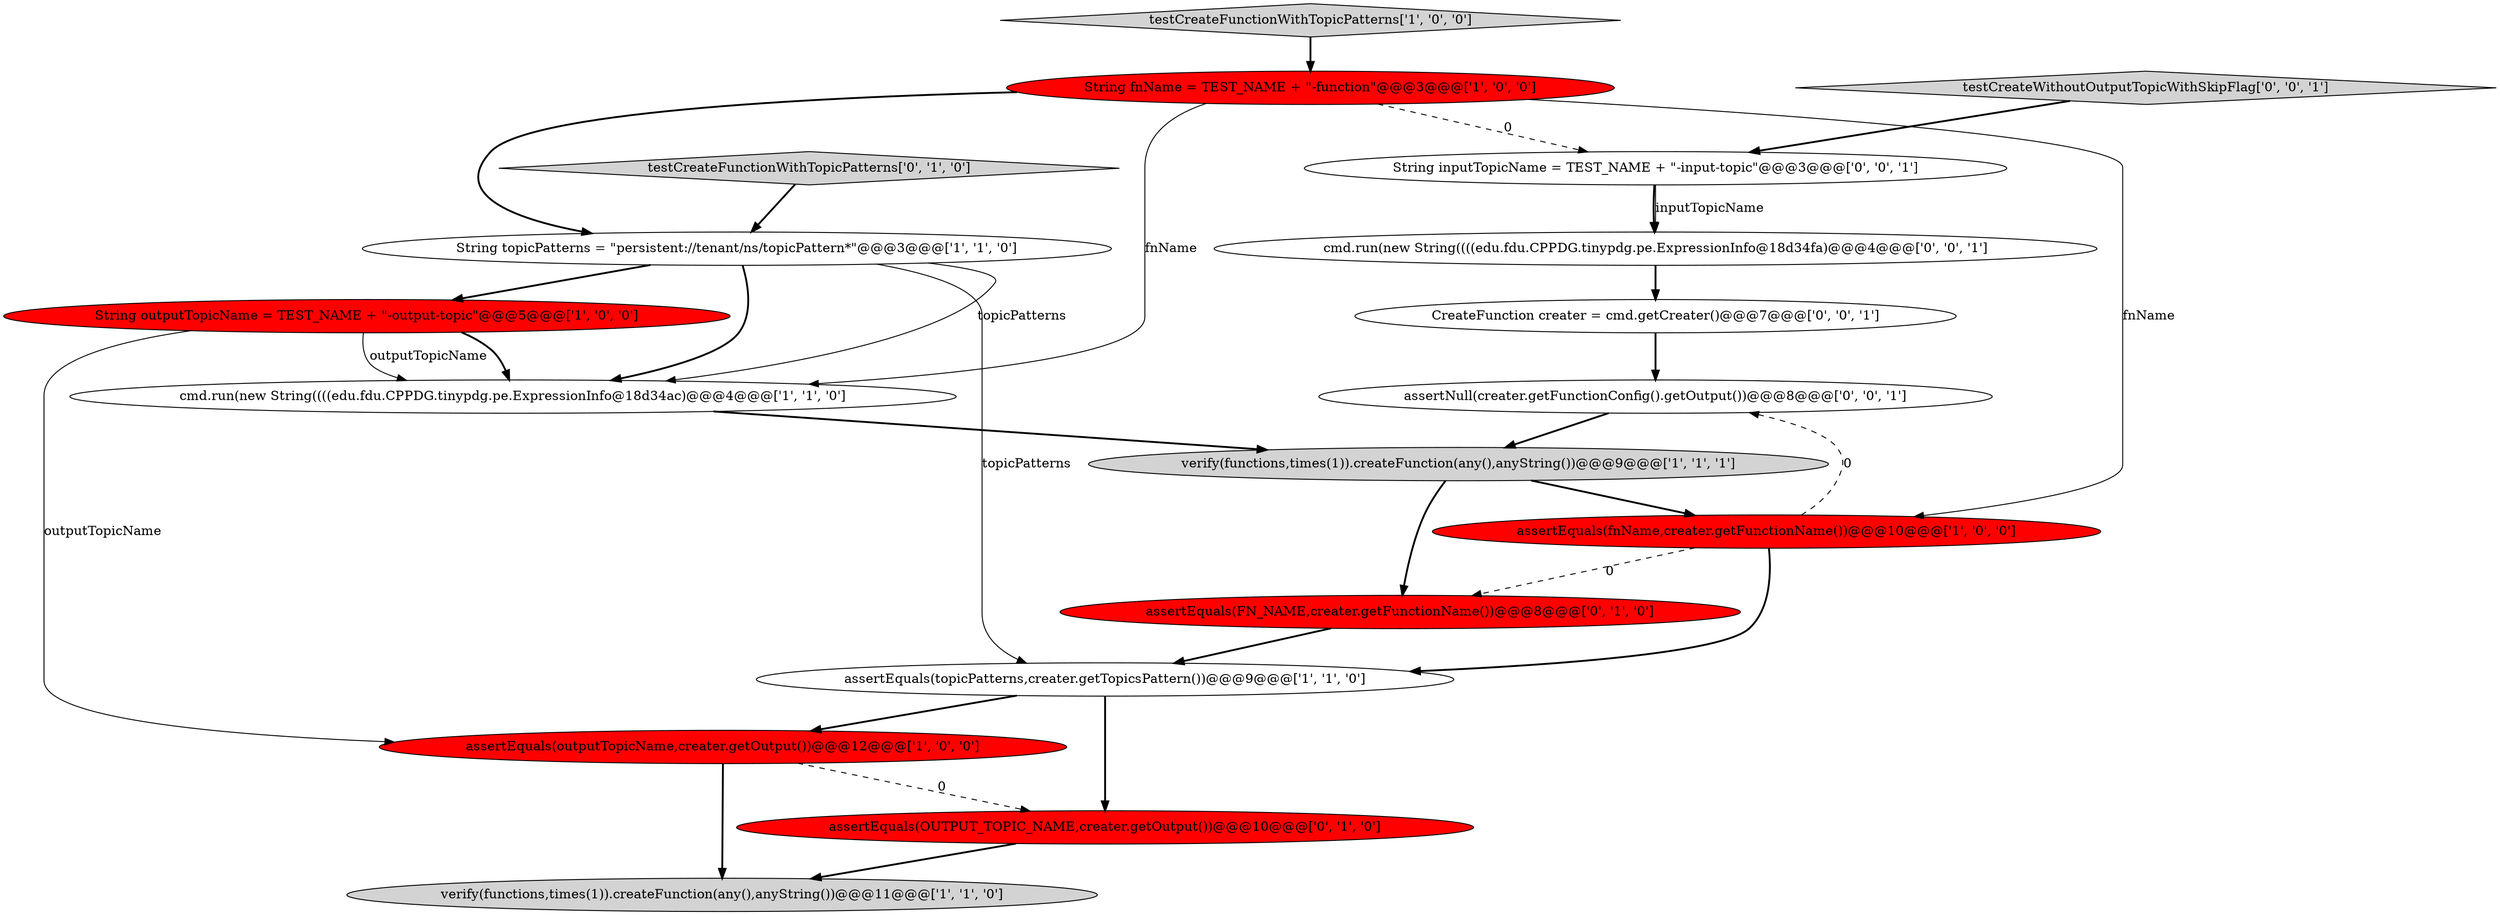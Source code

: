 digraph {
13 [style = filled, label = "assertNull(creater.getFunctionConfig().getOutput())@@@8@@@['0', '0', '1']", fillcolor = white, shape = ellipse image = "AAA0AAABBB3BBB"];
0 [style = filled, label = "verify(functions,times(1)).createFunction(any(),anyString())@@@9@@@['1', '1', '1']", fillcolor = lightgray, shape = ellipse image = "AAA0AAABBB1BBB"];
12 [style = filled, label = "testCreateFunctionWithTopicPatterns['0', '1', '0']", fillcolor = lightgray, shape = diamond image = "AAA0AAABBB2BBB"];
2 [style = filled, label = "String fnName = TEST_NAME + \"-function\"@@@3@@@['1', '0', '0']", fillcolor = red, shape = ellipse image = "AAA1AAABBB1BBB"];
1 [style = filled, label = "String topicPatterns = \"persistent://tenant/ns/topicPattern*\"@@@3@@@['1', '1', '0']", fillcolor = white, shape = ellipse image = "AAA0AAABBB1BBB"];
14 [style = filled, label = "cmd.run(new String((((edu.fdu.CPPDG.tinypdg.pe.ExpressionInfo@18d34fa)@@@4@@@['0', '0', '1']", fillcolor = white, shape = ellipse image = "AAA0AAABBB3BBB"];
3 [style = filled, label = "assertEquals(fnName,creater.getFunctionName())@@@10@@@['1', '0', '0']", fillcolor = red, shape = ellipse image = "AAA1AAABBB1BBB"];
15 [style = filled, label = "String inputTopicName = TEST_NAME + \"-input-topic\"@@@3@@@['0', '0', '1']", fillcolor = white, shape = ellipse image = "AAA0AAABBB3BBB"];
6 [style = filled, label = "testCreateFunctionWithTopicPatterns['1', '0', '0']", fillcolor = lightgray, shape = diamond image = "AAA0AAABBB1BBB"];
10 [style = filled, label = "assertEquals(FN_NAME,creater.getFunctionName())@@@8@@@['0', '1', '0']", fillcolor = red, shape = ellipse image = "AAA1AAABBB2BBB"];
17 [style = filled, label = "testCreateWithoutOutputTopicWithSkipFlag['0', '0', '1']", fillcolor = lightgray, shape = diamond image = "AAA0AAABBB3BBB"];
11 [style = filled, label = "assertEquals(OUTPUT_TOPIC_NAME,creater.getOutput())@@@10@@@['0', '1', '0']", fillcolor = red, shape = ellipse image = "AAA1AAABBB2BBB"];
16 [style = filled, label = "CreateFunction creater = cmd.getCreater()@@@7@@@['0', '0', '1']", fillcolor = white, shape = ellipse image = "AAA0AAABBB3BBB"];
8 [style = filled, label = "assertEquals(outputTopicName,creater.getOutput())@@@12@@@['1', '0', '0']", fillcolor = red, shape = ellipse image = "AAA1AAABBB1BBB"];
7 [style = filled, label = "assertEquals(topicPatterns,creater.getTopicsPattern())@@@9@@@['1', '1', '0']", fillcolor = white, shape = ellipse image = "AAA0AAABBB1BBB"];
9 [style = filled, label = "cmd.run(new String((((edu.fdu.CPPDG.tinypdg.pe.ExpressionInfo@18d34ac)@@@4@@@['1', '1', '0']", fillcolor = white, shape = ellipse image = "AAA0AAABBB1BBB"];
5 [style = filled, label = "verify(functions,times(1)).createFunction(any(),anyString())@@@11@@@['1', '1', '0']", fillcolor = lightgray, shape = ellipse image = "AAA0AAABBB1BBB"];
4 [style = filled, label = "String outputTopicName = TEST_NAME + \"-output-topic\"@@@5@@@['1', '0', '0']", fillcolor = red, shape = ellipse image = "AAA1AAABBB1BBB"];
0->3 [style = bold, label=""];
4->9 [style = bold, label=""];
14->16 [style = bold, label=""];
2->3 [style = solid, label="fnName"];
1->4 [style = bold, label=""];
16->13 [style = bold, label=""];
7->11 [style = bold, label=""];
2->9 [style = solid, label="fnName"];
9->0 [style = bold, label=""];
15->14 [style = bold, label=""];
2->1 [style = bold, label=""];
7->8 [style = bold, label=""];
12->1 [style = bold, label=""];
3->13 [style = dashed, label="0"];
10->7 [style = bold, label=""];
1->9 [style = bold, label=""];
6->2 [style = bold, label=""];
2->15 [style = dashed, label="0"];
11->5 [style = bold, label=""];
0->10 [style = bold, label=""];
8->5 [style = bold, label=""];
4->8 [style = solid, label="outputTopicName"];
3->7 [style = bold, label=""];
17->15 [style = bold, label=""];
15->14 [style = solid, label="inputTopicName"];
3->10 [style = dashed, label="0"];
8->11 [style = dashed, label="0"];
4->9 [style = solid, label="outputTopicName"];
1->7 [style = solid, label="topicPatterns"];
1->9 [style = solid, label="topicPatterns"];
13->0 [style = bold, label=""];
}
